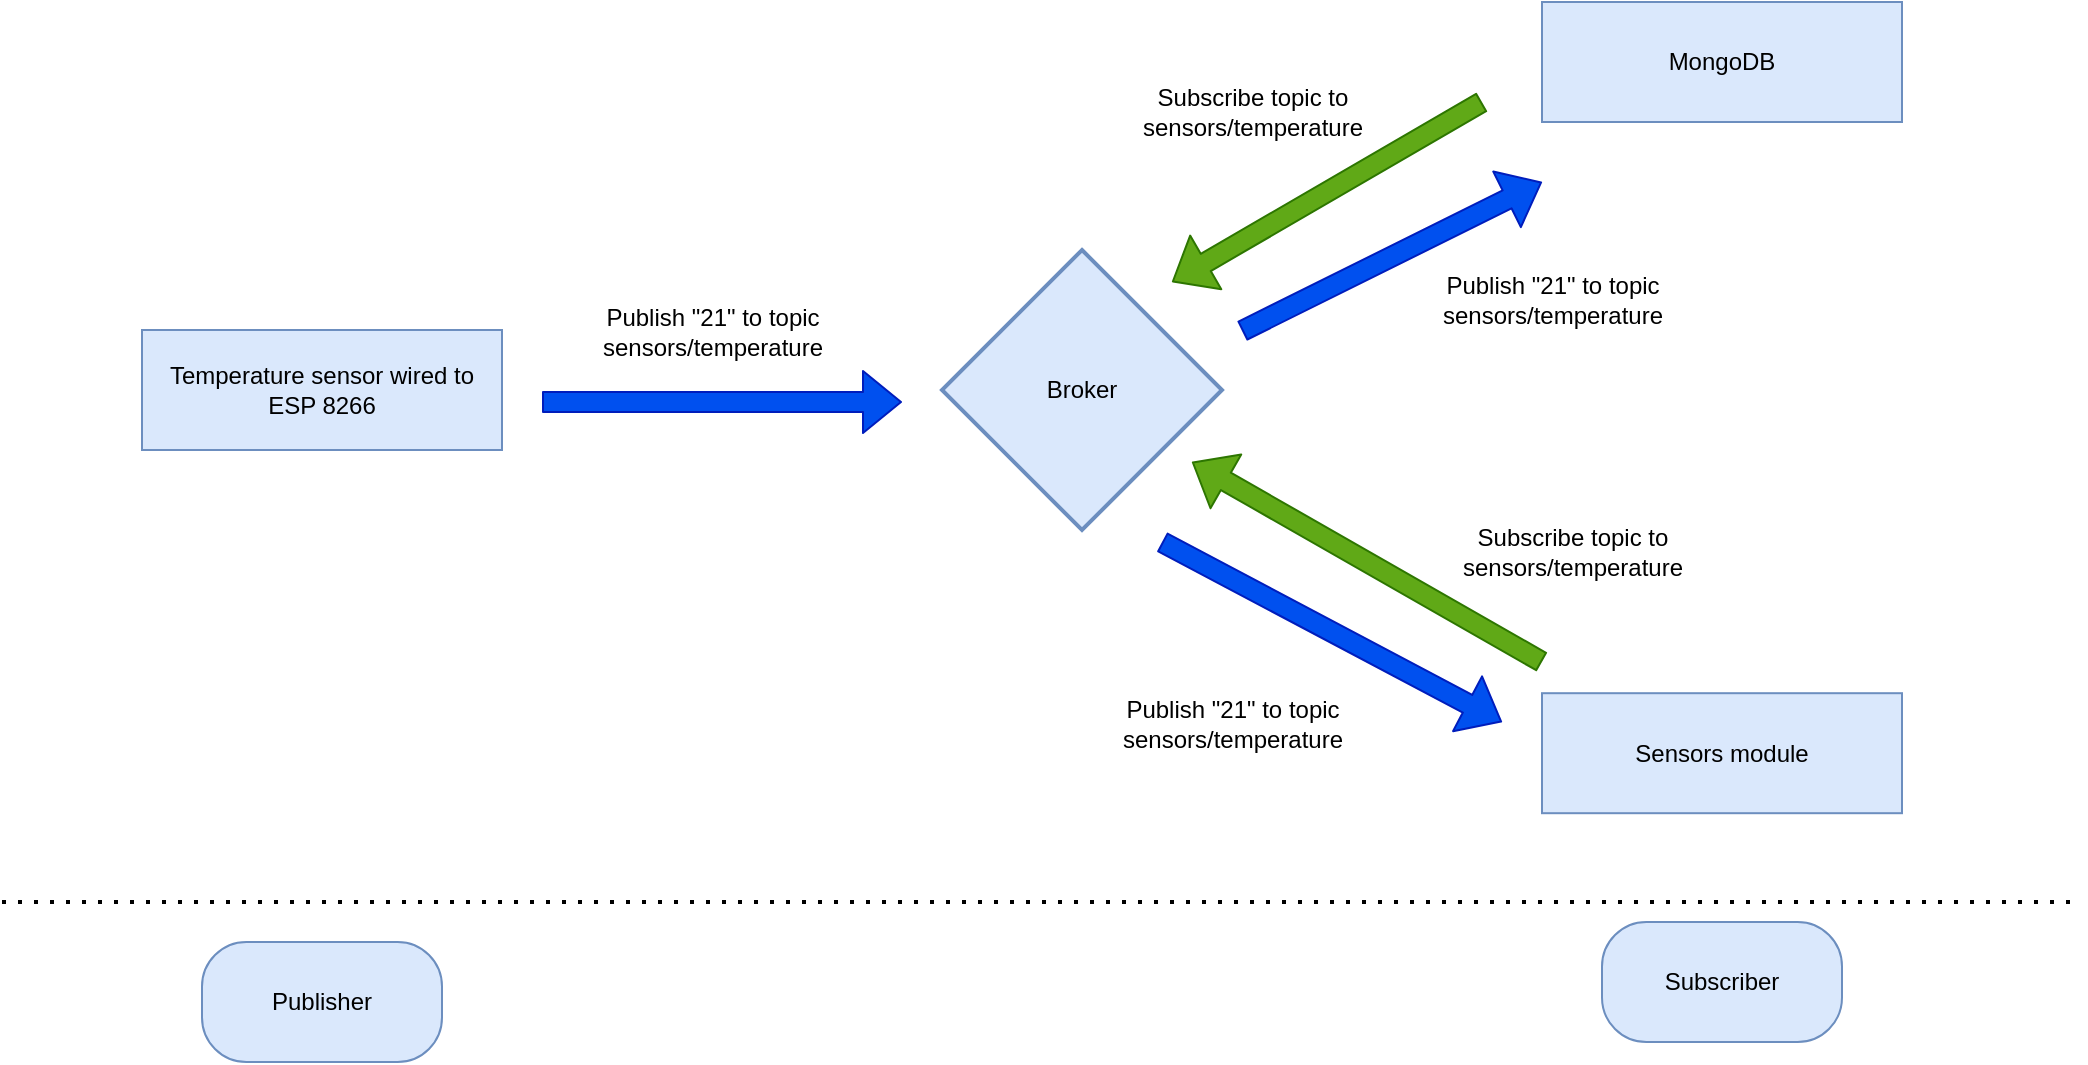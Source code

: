 <mxfile version="14.5.3" type="device"><diagram id="TR6JEEm4WDnydq1Eg_Ka" name="Page-1"><mxGraphModel dx="1426" dy="818" grid="1" gridSize="10" guides="1" tooltips="1" connect="1" arrows="1" fold="1" page="1" pageScale="1" pageWidth="1169" pageHeight="827" math="0" shadow="0"><root><mxCell id="0"/><mxCell id="1" parent="0"/><mxCell id="oMyA7mGBEVN-HdnoY2LZ-1" value="" style="shape=image;verticalLabelPosition=bottom;labelBackgroundColor=#ffffff;verticalAlign=top;aspect=fixed;imageAspect=0;image=https://agdg.tech/wp-content/uploads/2020/07/ESP8266.png;" vertex="1" parent="1"><mxGeometry x="90" y="470" width="290" height="155.6" as="geometry"/></mxCell><mxCell id="oMyA7mGBEVN-HdnoY2LZ-3" value="Publisher" style="rounded=1;whiteSpace=wrap;html=1;fillColor=#dae8fc;strokeColor=#6c8ebf;arcSize=37;" vertex="1" parent="1"><mxGeometry x="170" y="690" width="120" height="60" as="geometry"/></mxCell><mxCell id="oMyA7mGBEVN-HdnoY2LZ-7" value="Broker" style="strokeWidth=2;html=1;shape=mxgraph.flowchart.decision;whiteSpace=wrap;rounded=0;fillColor=#dae8fc;strokeColor=#6c8ebf;" vertex="1" parent="1"><mxGeometry x="540" y="344" width="140" height="140" as="geometry"/></mxCell><mxCell id="oMyA7mGBEVN-HdnoY2LZ-9" value="Subscriber" style="rounded=1;whiteSpace=wrap;html=1;fillColor=#dae8fc;strokeColor=#6c8ebf;arcSize=37;" vertex="1" parent="1"><mxGeometry x="870" y="680" width="120" height="60" as="geometry"/></mxCell><mxCell id="oMyA7mGBEVN-HdnoY2LZ-10" value="&lt;span&gt;Temperature sensor wired to ESP 8266&lt;/span&gt;" style="rounded=0;whiteSpace=wrap;html=1;fillColor=#dae8fc;strokeColor=#6c8ebf;" vertex="1" parent="1"><mxGeometry x="140" y="384" width="180" height="60" as="geometry"/></mxCell><mxCell id="oMyA7mGBEVN-HdnoY2LZ-11" value="MongoDB&lt;span style=&quot;color: rgba(0 , 0 , 0 , 0) ; font-family: monospace ; font-size: 0px&quot;&gt;%3CmxGraphModel%3E%3Croot%3E%3CmxCell%20id%3D%220%22%2F%3E%3CmxCell%20id%3D%221%22%20parent%3D%220%22%2F%3E%3CmxCell%20id%3D%222%22%20value%3D%22%26lt%3Bspan%26gt%3BTemperature%20sensor%20wired%20to%20ESP%208266%26lt%3B%2Fspan%26gt%3B%22%20style%3D%22rounded%3D0%3BwhiteSpace%3Dwrap%3Bhtml%3D1%3BfillColor%3D%23dae8fc%3BstrokeColor%3D%236c8ebf%3B%22%20vertex%3D%221%22%20parent%3D%221%22%3E%3CmxGeometry%20x%3D%22140%22%20y%3D%22400%22%20width%3D%22180%22%20height%3D%2260%22%20as%3D%22geometry%22%2F%3E%3C%2FmxCell%3E%3C%2Froot%3E%3C%2FmxGraphModel%3E&lt;/span&gt;" style="rounded=0;whiteSpace=wrap;html=1;fillColor=#dae8fc;strokeColor=#6c8ebf;" vertex="1" parent="1"><mxGeometry x="840" y="220" width="180" height="60" as="geometry"/></mxCell><mxCell id="oMyA7mGBEVN-HdnoY2LZ-12" value="Sensors module" style="rounded=0;whiteSpace=wrap;html=1;fillColor=#dae8fc;strokeColor=#6c8ebf;" vertex="1" parent="1"><mxGeometry x="840" y="565.6" width="180" height="60" as="geometry"/></mxCell><mxCell id="oMyA7mGBEVN-HdnoY2LZ-13" value="Publish &quot;21&quot; to topic &lt;br&gt;sensors/temperature" style="text;html=1;align=center;verticalAlign=middle;resizable=0;points=[];autosize=1;" vertex="1" parent="1"><mxGeometry x="360" y="370" width="130" height="30" as="geometry"/></mxCell><mxCell id="oMyA7mGBEVN-HdnoY2LZ-15" value="" style="shape=flexArrow;endArrow=classic;html=1;fillColor=#0050ef;strokeColor=#001DBC;" edge="1" parent="1"><mxGeometry width="50" height="50" relative="1" as="geometry"><mxPoint x="340" y="420" as="sourcePoint"/><mxPoint x="520" y="420" as="targetPoint"/></mxGeometry></mxCell><mxCell id="oMyA7mGBEVN-HdnoY2LZ-16" value="" style="endArrow=none;dashed=1;html=1;dashPattern=1 3;strokeWidth=2;" edge="1" parent="1"><mxGeometry width="50" height="50" relative="1" as="geometry"><mxPoint x="70" y="670" as="sourcePoint"/><mxPoint x="1110" y="670" as="targetPoint"/></mxGeometry></mxCell><mxCell id="oMyA7mGBEVN-HdnoY2LZ-17" value="Subscribe topic to&lt;br&gt;sensors/temperature" style="text;html=1;align=center;verticalAlign=middle;resizable=0;points=[];autosize=1;" vertex="1" parent="1"><mxGeometry x="630" y="260" width="130" height="30" as="geometry"/></mxCell><mxCell id="oMyA7mGBEVN-HdnoY2LZ-18" value="" style="shape=flexArrow;endArrow=classic;html=1;fillColor=#60a917;strokeColor=#2D7600;" edge="1" parent="1"><mxGeometry width="50" height="50" relative="1" as="geometry"><mxPoint x="810" y="270" as="sourcePoint"/><mxPoint x="655" y="360" as="targetPoint"/></mxGeometry></mxCell><mxCell id="oMyA7mGBEVN-HdnoY2LZ-19" value="Subscribe topic to&lt;br&gt;sensors/temperature" style="text;html=1;align=center;verticalAlign=middle;resizable=0;points=[];autosize=1;" vertex="1" parent="1"><mxGeometry x="790" y="480" width="130" height="30" as="geometry"/></mxCell><mxCell id="oMyA7mGBEVN-HdnoY2LZ-20" value="" style="shape=flexArrow;endArrow=classic;html=1;fillColor=#60a917;strokeColor=#2D7600;" edge="1" parent="1"><mxGeometry width="50" height="50" relative="1" as="geometry"><mxPoint x="840" y="550" as="sourcePoint"/><mxPoint x="665" y="450" as="targetPoint"/></mxGeometry></mxCell><mxCell id="oMyA7mGBEVN-HdnoY2LZ-21" value="Publish &quot;21&quot; to topic &lt;br&gt;sensors/temperature" style="text;html=1;align=center;verticalAlign=middle;resizable=0;points=[];autosize=1;" vertex="1" parent="1"><mxGeometry x="780" y="354" width="130" height="30" as="geometry"/></mxCell><mxCell id="oMyA7mGBEVN-HdnoY2LZ-22" value="" style="shape=flexArrow;endArrow=classic;html=1;fillColor=#0050ef;strokeColor=#001DBC;" edge="1" parent="1"><mxGeometry width="50" height="50" relative="1" as="geometry"><mxPoint x="690" y="384.5" as="sourcePoint"/><mxPoint x="840" y="310" as="targetPoint"/></mxGeometry></mxCell><mxCell id="oMyA7mGBEVN-HdnoY2LZ-23" value="Publish &quot;21&quot; to topic &lt;br&gt;sensors/temperature" style="text;html=1;align=center;verticalAlign=middle;resizable=0;points=[];autosize=1;" vertex="1" parent="1"><mxGeometry x="620" y="565.6" width="130" height="30" as="geometry"/></mxCell><mxCell id="oMyA7mGBEVN-HdnoY2LZ-24" value="" style="shape=flexArrow;endArrow=classic;html=1;fillColor=#0050ef;strokeColor=#001DBC;" edge="1" parent="1"><mxGeometry width="50" height="50" relative="1" as="geometry"><mxPoint x="650" y="490" as="sourcePoint"/><mxPoint x="820" y="580" as="targetPoint"/></mxGeometry></mxCell></root></mxGraphModel></diagram></mxfile>
